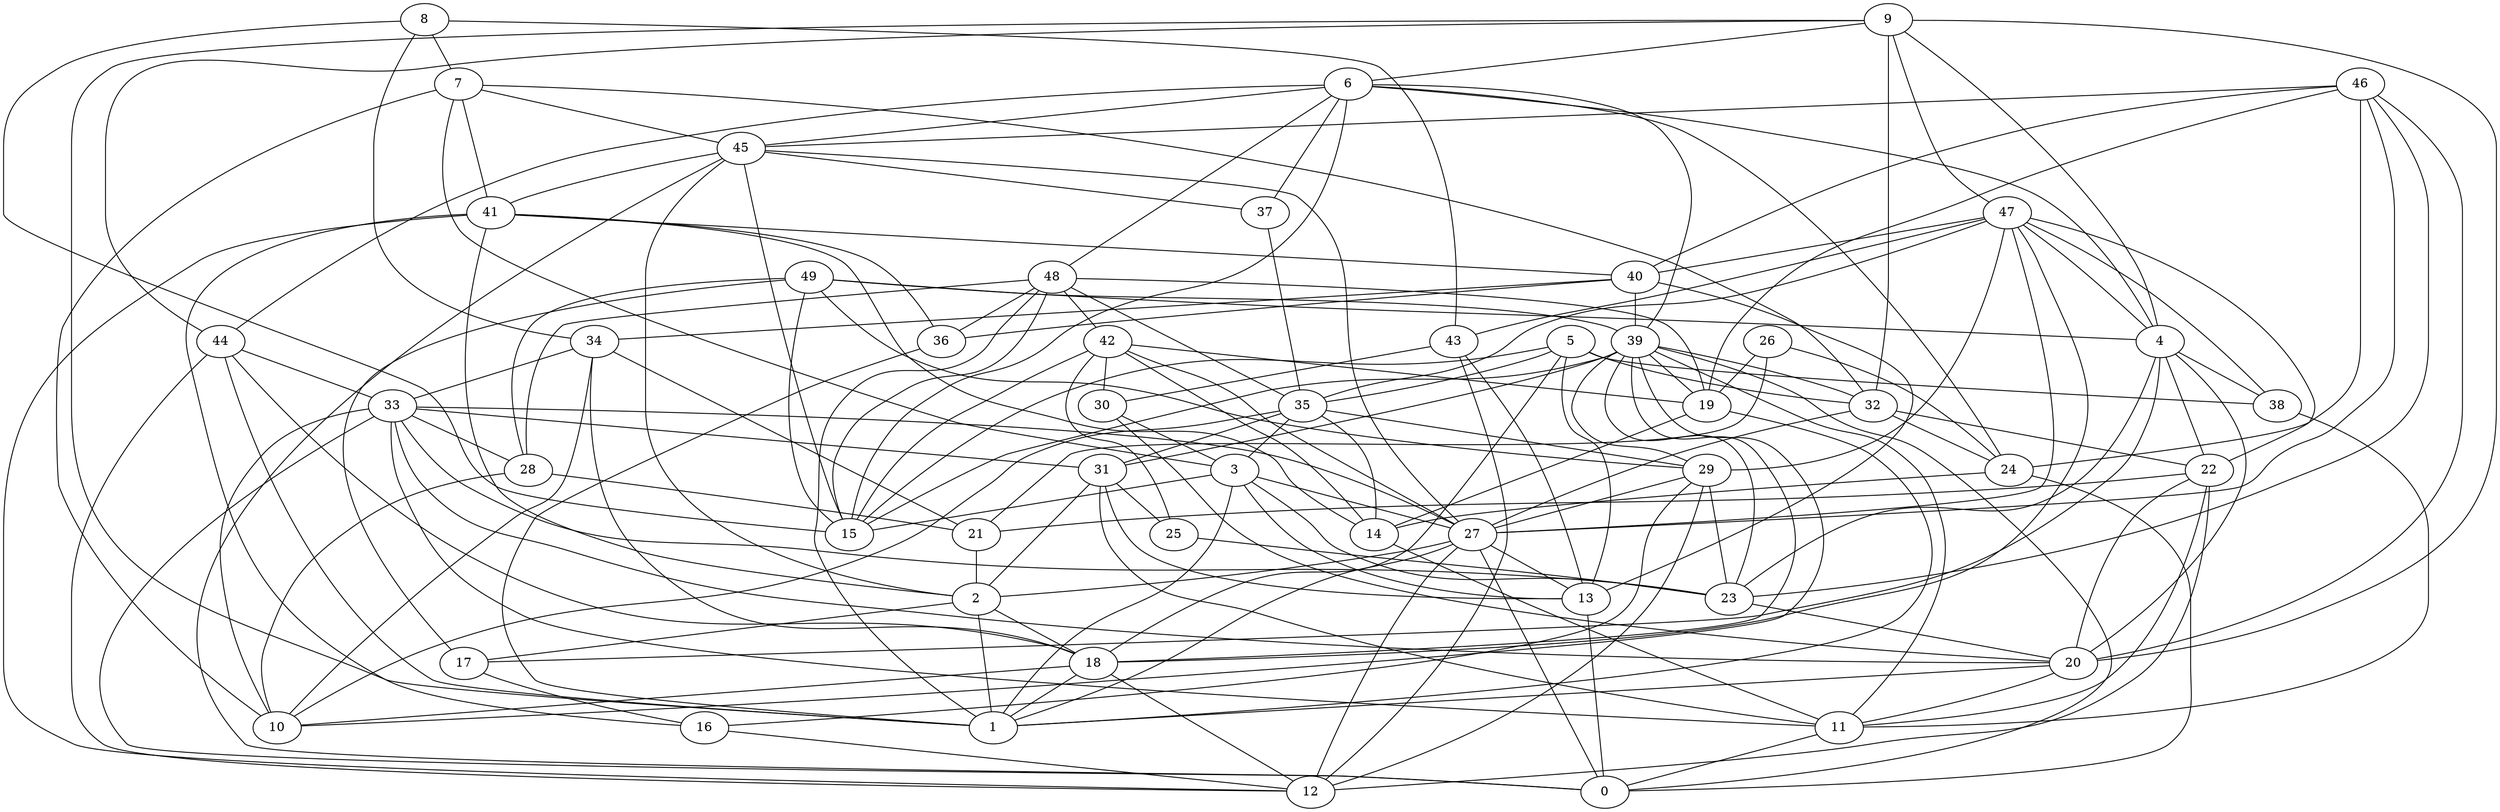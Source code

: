 digraph GG_graph {

subgraph G_graph {
edge [color = black]
"25" -> "23" [dir = none]
"2" -> "17" [dir = none]
"21" -> "2" [dir = none]
"41" -> "36" [dir = none]
"41" -> "12" [dir = none]
"41" -> "40" [dir = none]
"41" -> "14" [dir = none]
"41" -> "2" [dir = none]
"28" -> "10" [dir = none]
"9" -> "20" [dir = none]
"9" -> "4" [dir = none]
"9" -> "47" [dir = none]
"9" -> "1" [dir = none]
"34" -> "21" [dir = none]
"34" -> "10" [dir = none]
"40" -> "36" [dir = none]
"4" -> "38" [dir = none]
"4" -> "22" [dir = none]
"4" -> "23" [dir = none]
"4" -> "20" [dir = none]
"4" -> "17" [dir = none]
"5" -> "32" [dir = none]
"5" -> "13" [dir = none]
"5" -> "18" [dir = none]
"5" -> "15" [dir = none]
"8" -> "43" [dir = none]
"8" -> "15" [dir = none]
"8" -> "34" [dir = none]
"42" -> "15" [dir = none]
"42" -> "25" [dir = none]
"49" -> "39" [dir = none]
"49" -> "29" [dir = none]
"49" -> "15" [dir = none]
"3" -> "15" [dir = none]
"3" -> "1" [dir = none]
"3" -> "23" [dir = none]
"3" -> "27" [dir = none]
"30" -> "20" [dir = none]
"45" -> "37" [dir = none]
"45" -> "27" [dir = none]
"45" -> "15" [dir = none]
"45" -> "41" [dir = none]
"45" -> "2" [dir = none]
"6" -> "39" [dir = none]
"6" -> "37" [dir = none]
"6" -> "4" [dir = none]
"6" -> "44" [dir = none]
"19" -> "14" [dir = none]
"19" -> "1" [dir = none]
"46" -> "19" [dir = none]
"46" -> "27" [dir = none]
"46" -> "20" [dir = none]
"46" -> "23" [dir = none]
"46" -> "24" [dir = none]
"24" -> "0" [dir = none]
"24" -> "14" [dir = none]
"18" -> "10" [dir = none]
"18" -> "12" [dir = none]
"48" -> "42" [dir = none]
"48" -> "15" [dir = none]
"48" -> "36" [dir = none]
"38" -> "11" [dir = none]
"22" -> "11" [dir = none]
"43" -> "30" [dir = none]
"43" -> "12" [dir = none]
"44" -> "33" [dir = none]
"29" -> "12" [dir = none]
"29" -> "16" [dir = none]
"35" -> "31" [dir = none]
"35" -> "14" [dir = none]
"27" -> "12" [dir = none]
"27" -> "0" [dir = none]
"27" -> "13" [dir = none]
"7" -> "45" [dir = none]
"7" -> "41" [dir = none]
"7" -> "3" [dir = none]
"7" -> "32" [dir = none]
"47" -> "27" [dir = none]
"47" -> "35" [dir = none]
"47" -> "40" [dir = none]
"47" -> "22" [dir = none]
"47" -> "29" [dir = none]
"47" -> "18" [dir = none]
"47" -> "4" [dir = none]
"47" -> "43" [dir = none]
"16" -> "12" [dir = none]
"37" -> "35" [dir = none]
"26" -> "24" [dir = none]
"26" -> "21" [dir = none]
"32" -> "27" [dir = none]
"33" -> "27" [dir = none]
"33" -> "28" [dir = none]
"33" -> "0" [dir = none]
"33" -> "10" [dir = none]
"39" -> "31" [dir = none]
"39" -> "15" [dir = none]
"31" -> "11" [dir = none]
"20" -> "11" [dir = none]
"42" -> "27" [dir = none]
"42" -> "19" [dir = none]
"6" -> "24" [dir = none]
"5" -> "35" [dir = none]
"34" -> "18" [dir = none]
"35" -> "3" [dir = none]
"6" -> "15" [dir = none]
"34" -> "33" [dir = none]
"29" -> "23" [dir = none]
"48" -> "19" [dir = none]
"23" -> "20" [dir = none]
"44" -> "18" [dir = none]
"45" -> "0" [dir = none]
"48" -> "28" [dir = none]
"22" -> "21" [dir = none]
"17" -> "16" [dir = none]
"3" -> "13" [dir = none]
"44" -> "1" [dir = none]
"46" -> "45" [dir = none]
"8" -> "7" [dir = none]
"39" -> "19" [dir = none]
"29" -> "27" [dir = none]
"39" -> "10" [dir = none]
"44" -> "12" [dir = none]
"6" -> "48" [dir = none]
"39" -> "23" [dir = none]
"39" -> "0" [dir = none]
"7" -> "10" [dir = none]
"40" -> "13" [dir = none]
"22" -> "20" [dir = none]
"48" -> "35" [dir = none]
"41" -> "16" [dir = none]
"6" -> "45" [dir = none]
"49" -> "17" [dir = none]
"42" -> "14" [dir = none]
"31" -> "2" [dir = none]
"27" -> "1" [dir = none]
"39" -> "18" [dir = none]
"11" -> "0" [dir = none]
"40" -> "39" [dir = none]
"9" -> "6" [dir = none]
"22" -> "12" [dir = none]
"9" -> "44" [dir = none]
"47" -> "38" [dir = none]
"2" -> "1" [dir = none]
"36" -> "1" [dir = none]
"40" -> "34" [dir = none]
"18" -> "1" [dir = none]
"14" -> "11" [dir = none]
"35" -> "29" [dir = none]
"28" -> "21" [dir = none]
"39" -> "11" [dir = none]
"30" -> "3" [dir = none]
"31" -> "25" [dir = none]
"33" -> "23" [dir = none]
"2" -> "18" [dir = none]
"31" -> "13" [dir = none]
"39" -> "29" [dir = none]
"49" -> "28" [dir = none]
"26" -> "19" [dir = none]
"46" -> "40" [dir = none]
"33" -> "31" [dir = none]
"9" -> "32" [dir = none]
"33" -> "20" [dir = none]
"32" -> "22" [dir = none]
"33" -> "11" [dir = none]
"43" -> "13" [dir = none]
"48" -> "1" [dir = none]
"5" -> "38" [dir = none]
"49" -> "4" [dir = none]
"27" -> "2" [dir = none]
"13" -> "0" [dir = none]
"39" -> "32" [dir = none]
"42" -> "30" [dir = none]
"35" -> "10" [dir = none]
"32" -> "24" [dir = none]
"20" -> "1" [dir = none]
}

}
